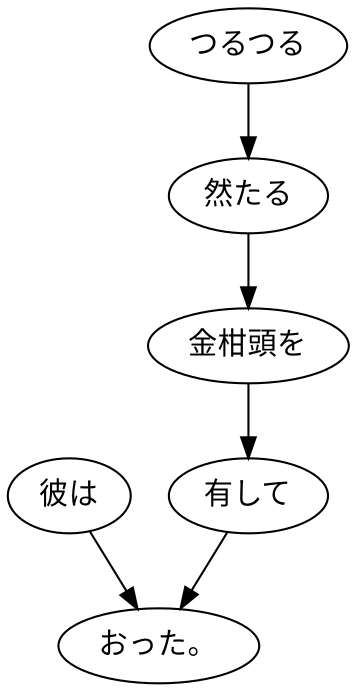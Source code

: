 digraph graph4934 {
	node0 [label="彼は"];
	node1 [label="つるつる"];
	node2 [label="然たる"];
	node3 [label="金柑頭を"];
	node4 [label="有して"];
	node5 [label="おった。"];
	node0 -> node5;
	node1 -> node2;
	node2 -> node3;
	node3 -> node4;
	node4 -> node5;
}

